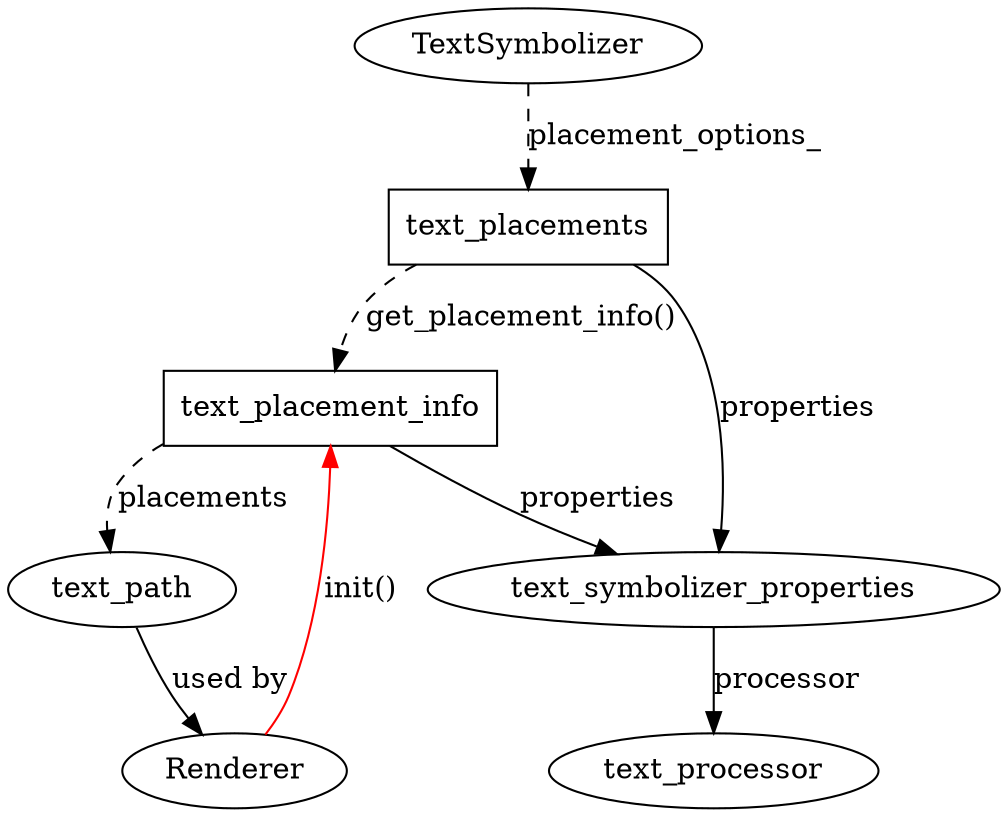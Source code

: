 #process with: dot textrendering.gv -Tpng > textrendering.png
digraph textrendering {
# Classes without important virtual members: Round
# Classes with    important virtual members: Rect
# Pointers [style=dashed]
# Red: function is called
  text_placements[shape=box]
  text_placement_info[shape=box]
  Renderer

  TextSymbolizer -> text_placements [label="placement_options_", style=dashed]
  text_placements -> text_symbolizer_properties [label="properties"]
  text_placements -> text_placement_info [label="get_placement_info()", style=dashed]
  text_placement_info -> text_symbolizer_properties [label="properties"]
  text_placement_info -> text_path [label="placements", style=dashed]
  text_symbolizer_properties -> text_processor [label="processor"]
  text_path -> Renderer [label="used by"]
  Renderer -> text_placement_info [color=red, label="init()"]
  
}